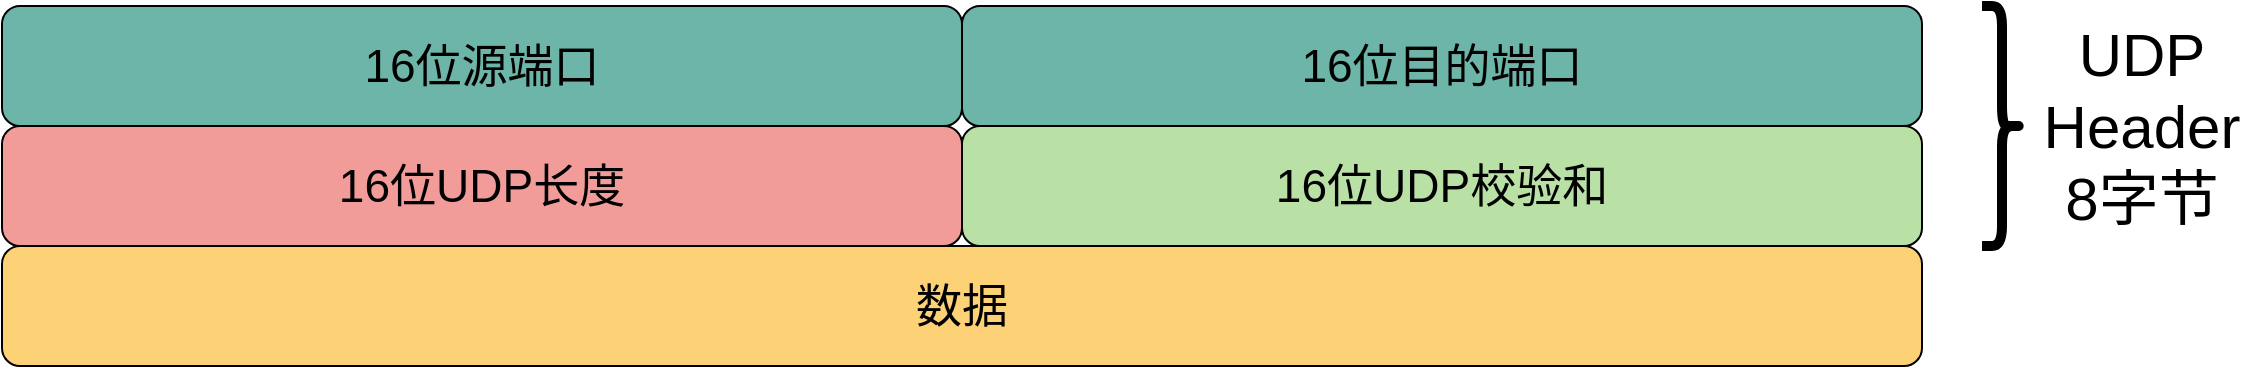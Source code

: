 <mxfile version="14.4.8" type="github">
  <diagram id="9fnjXT7nlAm7Ix4f8WDv" name="Page-1">
    <mxGraphModel dx="221" dy="283" grid="1" gridSize="10" guides="1" tooltips="1" connect="1" arrows="1" fold="1" page="1" pageScale="1" pageWidth="600" pageHeight="250" math="0" shadow="0">
      <root>
        <mxCell id="0" />
        <mxCell id="1" parent="0" />
        <mxCell id="-xf_uFu9KCXf6jcXoVjT-4" value="&lt;font style=&quot;font-size: 23px&quot;&gt;16位源端口&lt;/font&gt;" style="rounded=1;whiteSpace=wrap;html=1;fontSize=23;fillColor=#6DB5A8;" parent="1" vertex="1">
          <mxGeometry x="60" y="40" width="480" height="60" as="geometry" />
        </mxCell>
        <mxCell id="-xf_uFu9KCXf6jcXoVjT-5" value="&lt;font style=&quot;font-size: 23px&quot;&gt;16位目的端口&lt;/font&gt;" style="rounded=1;whiteSpace=wrap;html=1;fontSize=23;fillColor=#6DB5A8;" parent="1" vertex="1">
          <mxGeometry x="540" y="40" width="480" height="60" as="geometry" />
        </mxCell>
        <mxCell id="-xf_uFu9KCXf6jcXoVjT-6" value="&lt;font style=&quot;font-size: 23px&quot;&gt;16位UDP长度&lt;/font&gt;" style="rounded=1;whiteSpace=wrap;html=1;fontSize=23;fillColor=#F19C99;" parent="1" vertex="1">
          <mxGeometry x="60" y="100" width="480" height="60" as="geometry" />
        </mxCell>
        <mxCell id="-xf_uFu9KCXf6jcXoVjT-7" value="&lt;font style=&quot;font-size: 23px&quot;&gt;16位UDP校验和&lt;/font&gt;" style="rounded=1;whiteSpace=wrap;html=1;fontSize=23;fillColor=#B9E0A5;" parent="1" vertex="1">
          <mxGeometry x="540" y="100" width="480" height="60" as="geometry" />
        </mxCell>
        <mxCell id="-xf_uFu9KCXf6jcXoVjT-15" value="&lt;font style=&quot;font-size: 23px;&quot;&gt;数据&lt;/font&gt;" style="rounded=1;whiteSpace=wrap;html=1;fontSize=23;fillColor=#FDD276;" parent="1" vertex="1">
          <mxGeometry x="60" y="160" width="960" height="60" as="geometry" />
        </mxCell>
        <mxCell id="2LUimMu3E2EJsUdhh0Rr-1" value="" style="shape=curlyBracket;whiteSpace=wrap;html=1;rounded=1;fillColor=#F19C99;direction=west;strokeWidth=5;" vertex="1" parent="1">
          <mxGeometry x="1050" y="40" width="20" height="120" as="geometry" />
        </mxCell>
        <mxCell id="2LUimMu3E2EJsUdhh0Rr-2" value="&lt;font style=&quot;font-size: 30px&quot;&gt;UDP Header&lt;br&gt;8字节&lt;br&gt;&lt;/font&gt;" style="text;html=1;strokeColor=none;fillColor=none;align=center;verticalAlign=middle;whiteSpace=wrap;rounded=0;" vertex="1" parent="1">
          <mxGeometry x="1080" y="90" width="100" height="20" as="geometry" />
        </mxCell>
      </root>
    </mxGraphModel>
  </diagram>
</mxfile>

